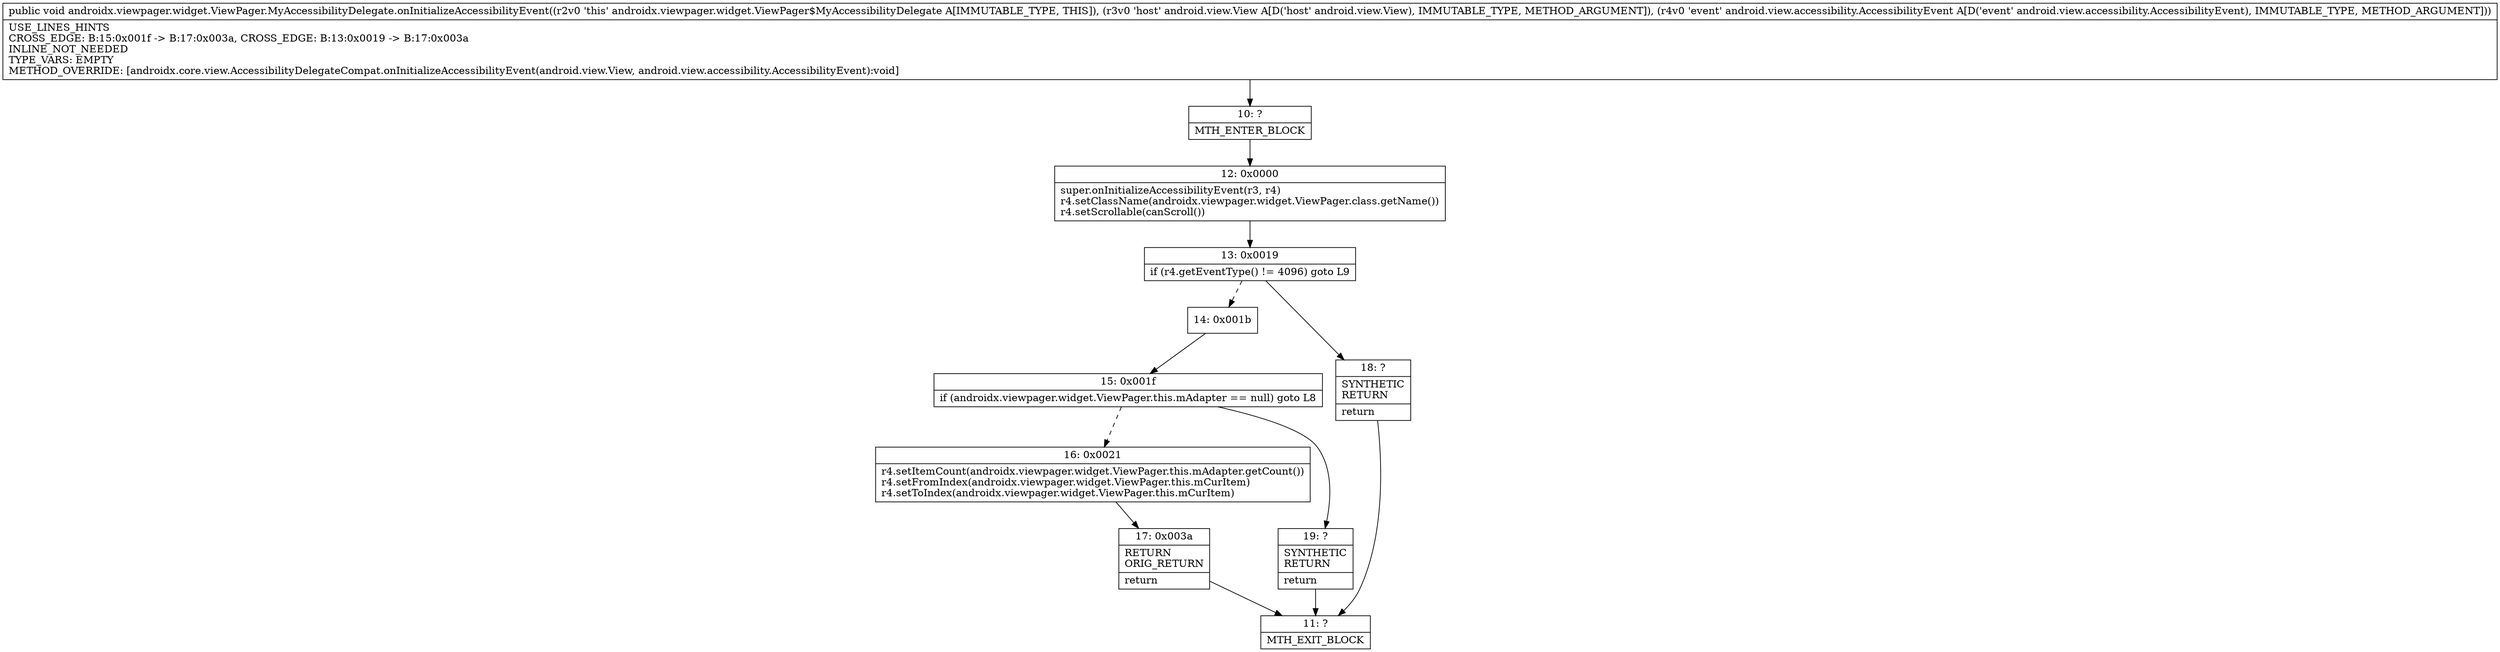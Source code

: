 digraph "CFG forandroidx.viewpager.widget.ViewPager.MyAccessibilityDelegate.onInitializeAccessibilityEvent(Landroid\/view\/View;Landroid\/view\/accessibility\/AccessibilityEvent;)V" {
Node_10 [shape=record,label="{10\:\ ?|MTH_ENTER_BLOCK\l}"];
Node_12 [shape=record,label="{12\:\ 0x0000|super.onInitializeAccessibilityEvent(r3, r4)\lr4.setClassName(androidx.viewpager.widget.ViewPager.class.getName())\lr4.setScrollable(canScroll())\l}"];
Node_13 [shape=record,label="{13\:\ 0x0019|if (r4.getEventType() != 4096) goto L9\l}"];
Node_14 [shape=record,label="{14\:\ 0x001b}"];
Node_15 [shape=record,label="{15\:\ 0x001f|if (androidx.viewpager.widget.ViewPager.this.mAdapter == null) goto L8\l}"];
Node_16 [shape=record,label="{16\:\ 0x0021|r4.setItemCount(androidx.viewpager.widget.ViewPager.this.mAdapter.getCount())\lr4.setFromIndex(androidx.viewpager.widget.ViewPager.this.mCurItem)\lr4.setToIndex(androidx.viewpager.widget.ViewPager.this.mCurItem)\l}"];
Node_17 [shape=record,label="{17\:\ 0x003a|RETURN\lORIG_RETURN\l|return\l}"];
Node_11 [shape=record,label="{11\:\ ?|MTH_EXIT_BLOCK\l}"];
Node_19 [shape=record,label="{19\:\ ?|SYNTHETIC\lRETURN\l|return\l}"];
Node_18 [shape=record,label="{18\:\ ?|SYNTHETIC\lRETURN\l|return\l}"];
MethodNode[shape=record,label="{public void androidx.viewpager.widget.ViewPager.MyAccessibilityDelegate.onInitializeAccessibilityEvent((r2v0 'this' androidx.viewpager.widget.ViewPager$MyAccessibilityDelegate A[IMMUTABLE_TYPE, THIS]), (r3v0 'host' android.view.View A[D('host' android.view.View), IMMUTABLE_TYPE, METHOD_ARGUMENT]), (r4v0 'event' android.view.accessibility.AccessibilityEvent A[D('event' android.view.accessibility.AccessibilityEvent), IMMUTABLE_TYPE, METHOD_ARGUMENT]))  | USE_LINES_HINTS\lCROSS_EDGE: B:15:0x001f \-\> B:17:0x003a, CROSS_EDGE: B:13:0x0019 \-\> B:17:0x003a\lINLINE_NOT_NEEDED\lTYPE_VARS: EMPTY\lMETHOD_OVERRIDE: [androidx.core.view.AccessibilityDelegateCompat.onInitializeAccessibilityEvent(android.view.View, android.view.accessibility.AccessibilityEvent):void]\l}"];
MethodNode -> Node_10;Node_10 -> Node_12;
Node_12 -> Node_13;
Node_13 -> Node_14[style=dashed];
Node_13 -> Node_18;
Node_14 -> Node_15;
Node_15 -> Node_16[style=dashed];
Node_15 -> Node_19;
Node_16 -> Node_17;
Node_17 -> Node_11;
Node_19 -> Node_11;
Node_18 -> Node_11;
}

